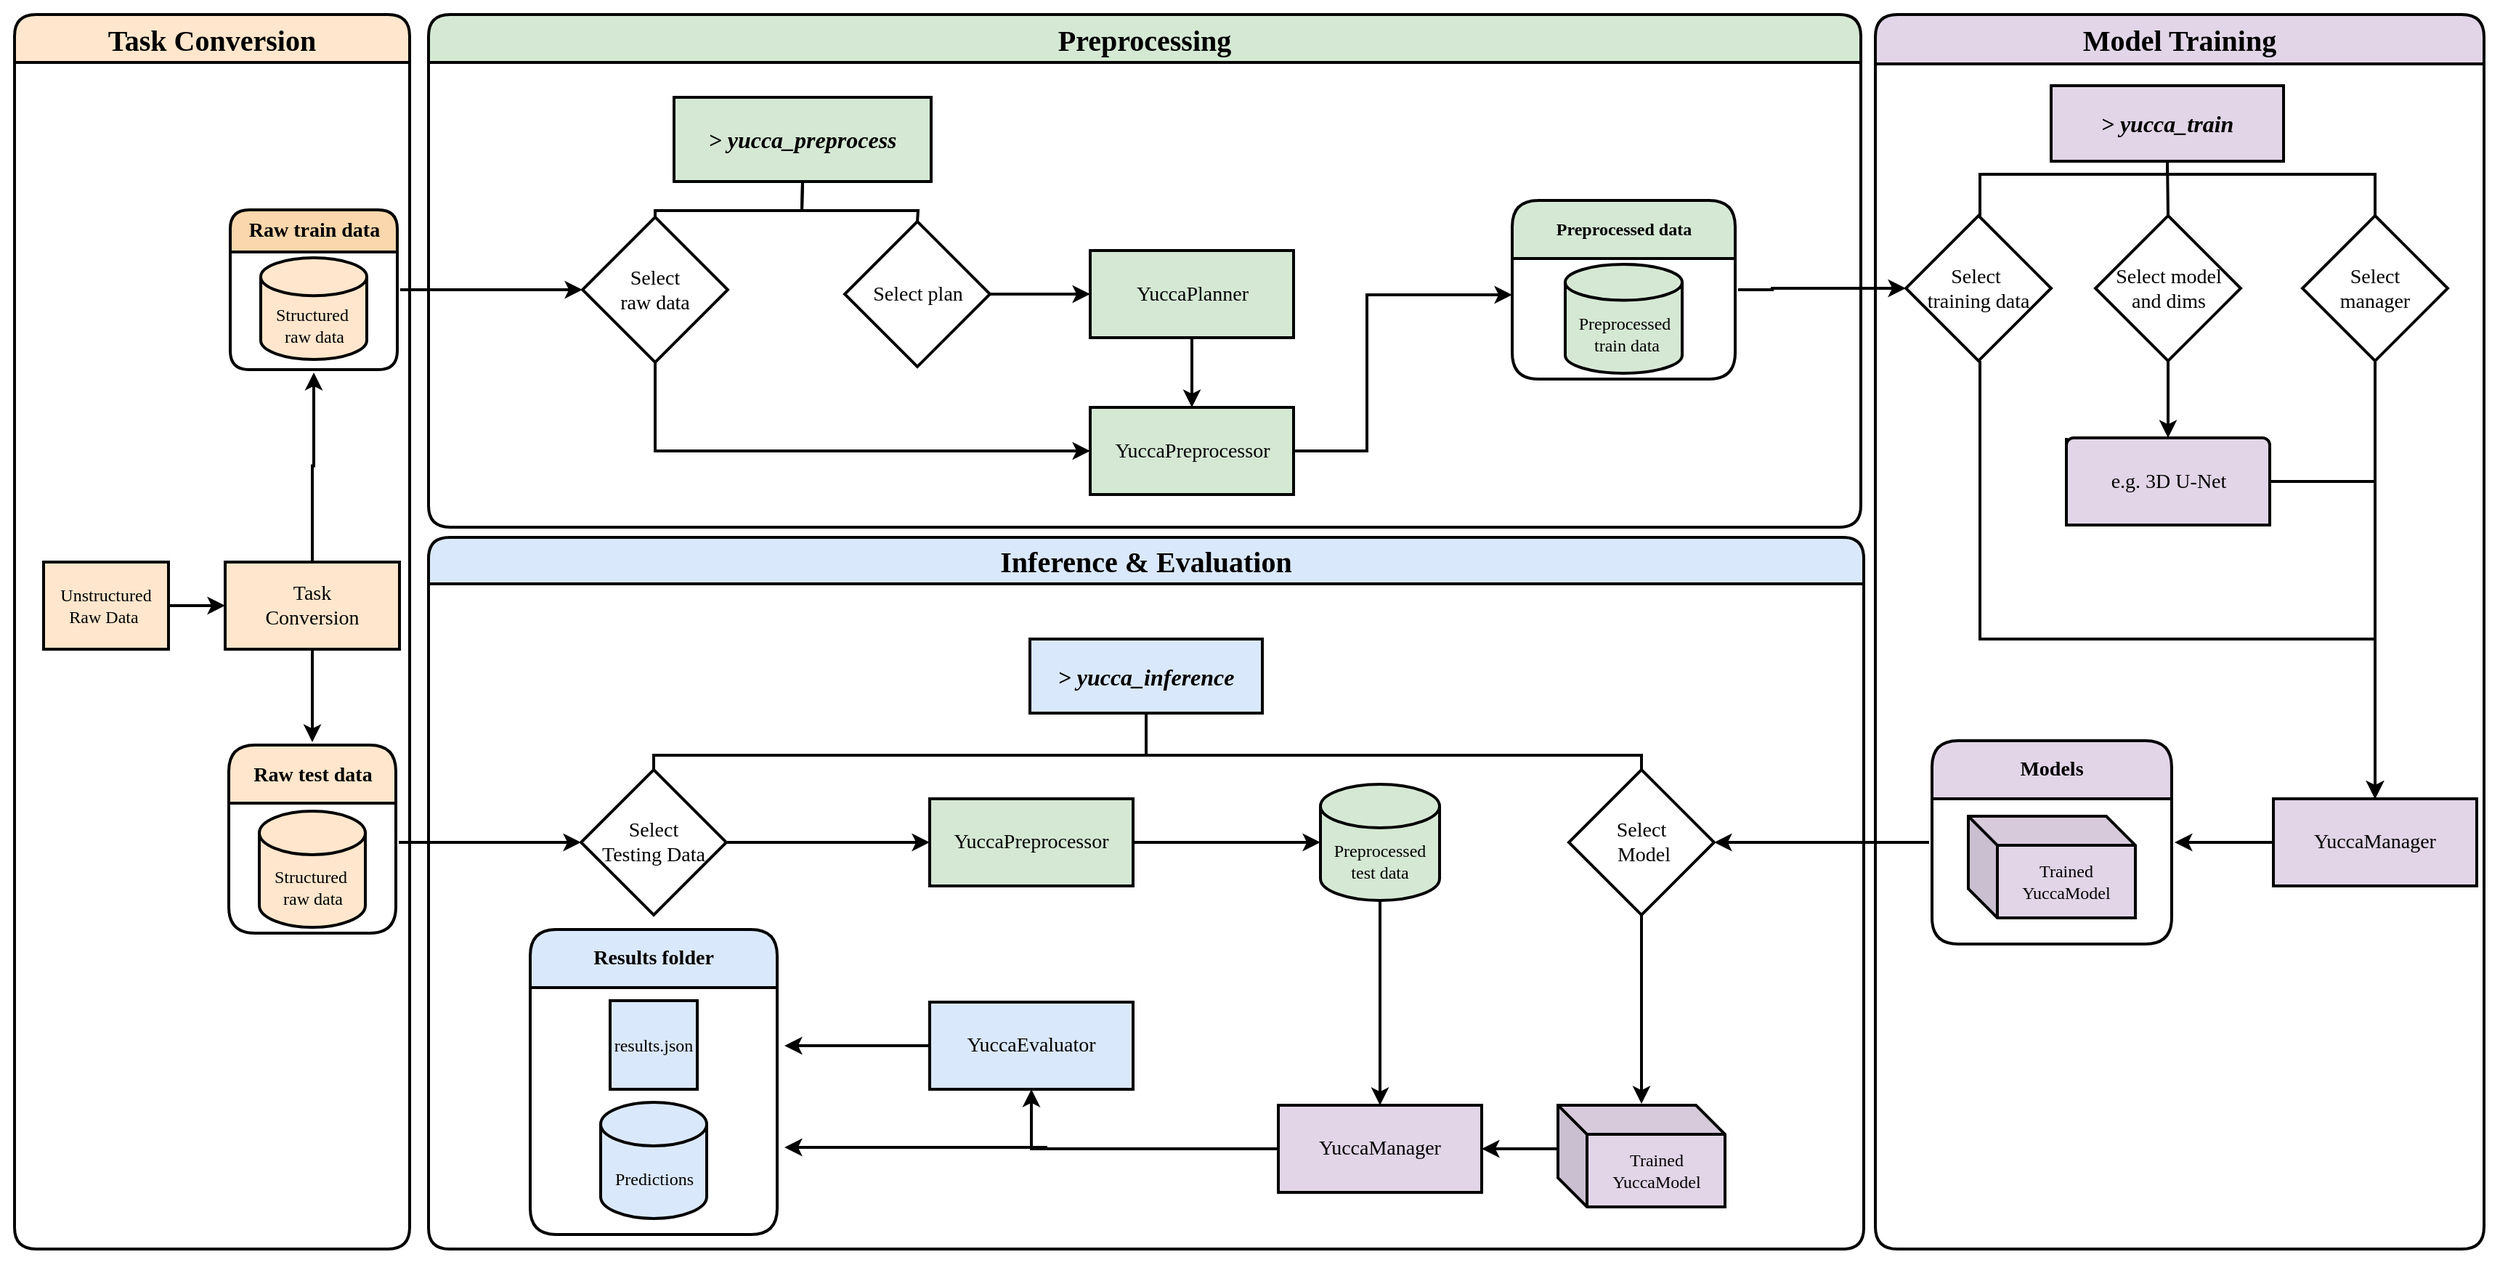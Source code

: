 <mxfile version="24.6.4" type="device">
  <diagram id="C5RBs43oDa-KdzZeNtuy" name="Page-1">
    <mxGraphModel dx="7340" dy="777" grid="1" gridSize="10" guides="1" tooltips="1" connect="1" arrows="1" fold="1" page="1" pageScale="1" pageWidth="1169" pageHeight="827" background="#FFFFFF" math="0" shadow="0">
      <root>
        <mxCell id="WIyWlLk6GJQsqaUBKTNV-0" />
        <mxCell id="WIyWlLk6GJQsqaUBKTNV-1" parent="WIyWlLk6GJQsqaUBKTNV-0" />
        <mxCell id="JBLoFVmNclSvS-BmnXLf-39" value="" style="rounded=0;whiteSpace=wrap;html=1;strokeColor=none;backgroundOutline=0;fillColor=default;" vertex="1" parent="WIyWlLk6GJQsqaUBKTNV-1">
          <mxGeometry x="-4670" y="840" width="1720" height="870" as="geometry" />
        </mxCell>
        <mxCell id="nukTErjkGAY1zJH9waXO-122" value="&lt;font style=&quot;font-size: 20px;&quot; face=&quot;Times New Roman&quot;&gt;Preprocessing&lt;/font&gt;" style="swimlane;whiteSpace=wrap;html=1;startSize=33;fillColor=#d5e8d4;strokeColor=#000000;swimlaneFillColor=none;fillStyle=auto;perimeterSpacing=2;labelBackgroundColor=none;rounded=1;strokeWidth=2;" parent="WIyWlLk6GJQsqaUBKTNV-1" vertex="1">
          <mxGeometry x="-4375" y="850" width="986" height="353" as="geometry" />
        </mxCell>
        <mxCell id="nukTErjkGAY1zJH9waXO-96" value="&lt;i&gt;&lt;font size=&quot;1&quot;&gt;&lt;span style=&quot;font-size: 16px;&quot;&gt;&amp;gt; yucca_preprocess&lt;/span&gt;&lt;/font&gt;&lt;/i&gt;" style="rounded=0;whiteSpace=wrap;html=1;fontSize=12;glass=0;strokeWidth=2;shadow=0;fillColor=#d5e8d4;strokeColor=#000000;fontStyle=1;fontFamily=Times New Roman;" parent="nukTErjkGAY1zJH9waXO-122" vertex="1">
          <mxGeometry x="169" y="57" width="177" height="58" as="geometry" />
        </mxCell>
        <mxCell id="nukTErjkGAY1zJH9waXO-114" value="" style="endArrow=none;html=1;rounded=0;exitX=0.5;exitY=0;exitDx=0;exitDy=0;exitPerimeter=0;entryX=0.5;entryY=1;entryDx=0;entryDy=0;strokeWidth=2;" parent="nukTErjkGAY1zJH9waXO-122" target="nukTErjkGAY1zJH9waXO-96" edge="1">
          <mxGeometry width="50" height="50" relative="1" as="geometry">
            <mxPoint x="177" y="175" as="sourcePoint" />
            <mxPoint x="247" y="135" as="targetPoint" />
            <Array as="points">
              <mxPoint x="156" y="153" />
              <mxPoint x="156" y="135" />
              <mxPoint x="257" y="135" />
            </Array>
          </mxGeometry>
        </mxCell>
        <mxCell id="nukTErjkGAY1zJH9waXO-115" value="" style="endArrow=none;html=1;rounded=0;exitX=0.5;exitY=1;exitDx=0;exitDy=0;entryX=0.5;entryY=0;entryDx=0;entryDy=0;entryPerimeter=0;strokeWidth=2;" parent="nukTErjkGAY1zJH9waXO-122" source="nukTErjkGAY1zJH9waXO-96" target="nukTErjkGAY1zJH9waXO-110" edge="1">
          <mxGeometry width="50" height="50" relative="1" as="geometry">
            <mxPoint x="237" y="175" as="sourcePoint" />
            <mxPoint x="317" y="135" as="targetPoint" />
            <Array as="points">
              <mxPoint x="257" y="135" />
              <mxPoint x="337" y="135" />
            </Array>
          </mxGeometry>
        </mxCell>
        <mxCell id="nukTErjkGAY1zJH9waXO-109" value="&lt;font style=&quot;font-size: 14px;&quot; face=&quot;Times New Roman&quot;&gt;Select &lt;br style=&quot;font-size: 14px;&quot;&gt;raw data&lt;/font&gt;" style="strokeWidth=2;html=1;shape=mxgraph.flowchart.decision;whiteSpace=wrap;" parent="nukTErjkGAY1zJH9waXO-122" vertex="1">
          <mxGeometry x="106" y="139.5" width="100" height="100" as="geometry" />
        </mxCell>
        <mxCell id="nukTErjkGAY1zJH9waXO-110" value="&lt;font style=&quot;font-size: 14px;&quot; face=&quot;Times New Roman&quot;&gt;Select plan&lt;/font&gt;" style="strokeWidth=2;html=1;shape=mxgraph.flowchart.decision;whiteSpace=wrap;" parent="nukTErjkGAY1zJH9waXO-122" vertex="1">
          <mxGeometry x="286.5" y="142.5" width="100" height="100" as="geometry" />
        </mxCell>
        <mxCell id="JBLoFVmNclSvS-BmnXLf-38" style="edgeStyle=orthogonalEdgeStyle;rounded=0;orthogonalLoop=1;jettySize=auto;html=1;strokeWidth=2;" edge="1" parent="nukTErjkGAY1zJH9waXO-122">
          <mxGeometry relative="1" as="geometry">
            <mxPoint x="746" y="193" as="targetPoint" />
            <mxPoint x="585.5" y="300.487" as="sourcePoint" />
            <Array as="points">
              <mxPoint x="646" y="300" />
              <mxPoint x="646" y="193" />
            </Array>
          </mxGeometry>
        </mxCell>
        <mxCell id="nukTErjkGAY1zJH9waXO-62" value="&lt;font style=&quot;font-size: 14px;&quot; face=&quot;Times New Roman&quot;&gt;YuccaPreprocessor&lt;/font&gt;" style="shape=process;whiteSpace=wrap;html=1;backgroundOutline=1;fillColor=#d5e8d4;strokeColor=#000000;rounded=0;strokeWidth=2;size=0;" parent="nukTErjkGAY1zJH9waXO-122" vertex="1">
          <mxGeometry x="455.5" y="270.5" width="140" height="60" as="geometry" />
        </mxCell>
        <mxCell id="nukTErjkGAY1zJH9waXO-118" style="edgeStyle=orthogonalEdgeStyle;rounded=0;orthogonalLoop=1;jettySize=auto;html=1;entryX=0;entryY=0.5;entryDx=0;entryDy=0;exitX=0.5;exitY=1;exitDx=0;exitDy=0;exitPerimeter=0;strokeWidth=2;strokeColor=#000000;fillColor=#e1d5e7;" parent="nukTErjkGAY1zJH9waXO-122" target="nukTErjkGAY1zJH9waXO-62" edge="1" source="nukTErjkGAY1zJH9waXO-109">
          <mxGeometry relative="1" as="geometry">
            <mxPoint x="172.5" y="289.5" as="targetPoint" />
            <mxPoint x="177.5" y="239.5" as="sourcePoint" />
            <Array as="points">
              <mxPoint x="156" y="301" />
            </Array>
          </mxGeometry>
        </mxCell>
        <mxCell id="nukTErjkGAY1zJH9waXO-190" value="&lt;font style=&quot;&quot;&gt;&lt;font face=&quot;Times New Roman&quot; style=&quot;font-size: 12px;&quot;&gt;Preprocessed data&lt;/font&gt;&lt;br&gt;&lt;/font&gt;" style="swimlane;whiteSpace=wrap;html=1;startSize=40;fillColor=#d5e8d4;strokeColor=#000000;swimlaneFillColor=none;fillStyle=auto;perimeterSpacing=2;labelBackgroundColor=none;rounded=1;strokeWidth=2;" parent="nukTErjkGAY1zJH9waXO-122" vertex="1">
          <mxGeometry x="746" y="128" width="153.5" height="123" as="geometry" />
        </mxCell>
        <mxCell id="bfl17qqkJTPznGkQq-xS-4" value="&lt;font face=&quot;Times New Roman&quot;&gt;Preprocessed&lt;/font&gt;&lt;div&gt;&lt;font face=&quot;Times New Roman&quot;&gt;&amp;nbsp;train data&lt;/font&gt;&lt;/div&gt;" style="shape=cylinder3;whiteSpace=wrap;html=1;boundedLbl=1;backgroundOutline=1;size=12.366;fillColor=#d5e8d4;strokeColor=#000000;strokeWidth=2;" parent="nukTErjkGAY1zJH9waXO-190" vertex="1">
          <mxGeometry x="36.5" y="44" width="80.5" height="75" as="geometry" />
        </mxCell>
        <mxCell id="ooxsaIrrYWnCxej1FQAS-0" value="&lt;font style=&quot;font-size: 14px;&quot; face=&quot;Times New Roman&quot;&gt;YuccaPlanner&lt;/font&gt;" style="shape=process;whiteSpace=wrap;html=1;backgroundOutline=1;fillColor=#d5e8d4;strokeColor=#000000;rounded=0;strokeWidth=2;size=0;" parent="nukTErjkGAY1zJH9waXO-122" vertex="1">
          <mxGeometry x="455.5" y="162.5" width="140" height="60" as="geometry" />
        </mxCell>
        <mxCell id="nukTErjkGAY1zJH9waXO-119" style="edgeStyle=orthogonalEdgeStyle;rounded=0;orthogonalLoop=1;jettySize=auto;html=1;entryX=0;entryY=0.5;entryDx=0;entryDy=0;strokeWidth=2;" parent="nukTErjkGAY1zJH9waXO-122" source="nukTErjkGAY1zJH9waXO-110" target="ooxsaIrrYWnCxej1FQAS-0" edge="1">
          <mxGeometry relative="1" as="geometry">
            <mxPoint x="786.5" y="169.5" as="targetPoint" />
          </mxGeometry>
        </mxCell>
        <mxCell id="f_NBtkzVOPzIgA4eHlXI-13" style="edgeStyle=orthogonalEdgeStyle;rounded=0;orthogonalLoop=1;jettySize=auto;html=1;strokeWidth=2;exitX=0.5;exitY=1;exitDx=0;exitDy=0;" parent="nukTErjkGAY1zJH9waXO-122" source="ooxsaIrrYWnCxej1FQAS-0" target="nukTErjkGAY1zJH9waXO-62" edge="1">
          <mxGeometry relative="1" as="geometry">
            <mxPoint x="843.5" y="206.5" as="sourcePoint" />
            <Array as="points" />
          </mxGeometry>
        </mxCell>
        <mxCell id="nukTErjkGAY1zJH9waXO-196" value="&lt;font style=&quot;&quot;&gt;&lt;font style=&quot;font-size: 14px;&quot; face=&quot;Times New Roman&quot;&gt;Raw train data&lt;/font&gt;&lt;br&gt;&lt;/font&gt;" style="swimlane;whiteSpace=wrap;html=1;startSize=29;fillColor=#fad7ac;strokeColor=#000000;swimlaneFillColor=none;fillStyle=auto;perimeterSpacing=2;labelBackgroundColor=none;rounded=1;strokeWidth=2;" parent="nukTErjkGAY1zJH9waXO-122" vertex="1">
          <mxGeometry x="-136.5" y="134.5" width="115" height="110" as="geometry">
            <mxRectangle x="-136.5" y="134.5" width="120" height="30" as="alternateBounds" />
          </mxGeometry>
        </mxCell>
        <mxCell id="bfl17qqkJTPznGkQq-xS-6" value="&lt;font face=&quot;Times New Roman&quot;&gt;Structured&amp;nbsp;&lt;/font&gt;&lt;div&gt;&lt;font face=&quot;Times New Roman&quot;&gt;raw data&lt;/font&gt;&lt;/div&gt;" style="shape=cylinder3;whiteSpace=wrap;html=1;boundedLbl=1;backgroundOutline=1;size=13.072;fillColor=#ffe6cc;strokeColor=#000000;strokeWidth=2;" parent="nukTErjkGAY1zJH9waXO-196" vertex="1">
          <mxGeometry x="21" y="33" width="73" height="70" as="geometry" />
        </mxCell>
        <mxCell id="CAi4KGdcWIm0FLYNl2D_-39" style="edgeStyle=orthogonalEdgeStyle;rounded=0;orthogonalLoop=1;jettySize=auto;html=1;exitX=1;exitY=0.5;exitDx=0;exitDy=0;entryX=0;entryY=0.5;entryDx=0;entryDy=0;entryPerimeter=0;strokeWidth=2;" parent="nukTErjkGAY1zJH9waXO-122" source="nukTErjkGAY1zJH9waXO-196" target="nukTErjkGAY1zJH9waXO-109" edge="1">
          <mxGeometry relative="1" as="geometry">
            <Array as="points">
              <mxPoint x="6" y="190" />
              <mxPoint x="6" y="190" />
            </Array>
          </mxGeometry>
        </mxCell>
        <mxCell id="nukTErjkGAY1zJH9waXO-123" value="&lt;font&gt;&lt;font style=&quot;font-size: 20px;&quot; face=&quot;Times New Roman&quot;&gt;Task Conversion&lt;/font&gt;&lt;br&gt;&lt;/font&gt;" style="swimlane;whiteSpace=wrap;html=1;startSize=33;fillColor=#ffe6cc;strokeColor=#000000;rounded=1;strokeWidth=2;" parent="WIyWlLk6GJQsqaUBKTNV-1" vertex="1">
          <mxGeometry x="-4660" y="850" width="272" height="850" as="geometry" />
        </mxCell>
        <mxCell id="CAi4KGdcWIm0FLYNl2D_-21" value="&lt;font style=&quot;font-size: 14px;&quot;&gt;&lt;font face=&quot;Times New Roman&quot; style=&quot;font-size: 14px;&quot;&gt;Raw test data &lt;/font&gt;&lt;br&gt;&lt;/font&gt;" style="swimlane;whiteSpace=wrap;html=1;startSize=40;fillColor=#ffe6cc;strokeColor=#000000;swimlaneFillColor=none;fillStyle=auto;perimeterSpacing=2;labelBackgroundColor=none;rounded=1;strokeWidth=2;" parent="nukTErjkGAY1zJH9waXO-123" vertex="1">
          <mxGeometry x="147.5" y="503" width="115" height="129.5" as="geometry" />
        </mxCell>
        <mxCell id="bfl17qqkJTPznGkQq-xS-7" value="&lt;font face=&quot;Times New Roman&quot;&gt;Structured&amp;nbsp;&lt;/font&gt;&lt;div&gt;&lt;font face=&quot;Times New Roman&quot;&gt;raw data&lt;/font&gt;&lt;/div&gt;" style="shape=cylinder3;whiteSpace=wrap;html=1;boundedLbl=1;backgroundOutline=1;size=15;fillColor=#ffe6cc;strokeColor=#000000;strokeWidth=2;" parent="CAi4KGdcWIm0FLYNl2D_-21" vertex="1">
          <mxGeometry x="21" y="45.5" width="73" height="80" as="geometry" />
        </mxCell>
        <mxCell id="nukTErjkGAY1zJH9waXO-175" value="&lt;font face=&quot;Times New Roman&quot;&gt;Unstructured&lt;br&gt;Raw Data&amp;nbsp;&lt;/font&gt;" style="shape=parallelogram;perimeter=parallelogramPerimeter;whiteSpace=wrap;html=1;fixedSize=1;strokeWidth=2;size=-11;fillColor=#ffe6cc;strokeColor=#000000;" parent="nukTErjkGAY1zJH9waXO-123" vertex="1">
          <mxGeometry x="20" y="377" width="86" height="60" as="geometry" />
        </mxCell>
        <mxCell id="JBLoFVmNclSvS-BmnXLf-10" style="edgeStyle=orthogonalEdgeStyle;rounded=0;orthogonalLoop=1;jettySize=auto;html=1;entryX=0.5;entryY=0;entryDx=0;entryDy=0;strokeWidth=2;" edge="1" parent="nukTErjkGAY1zJH9waXO-123" source="WIyWlLk6GJQsqaUBKTNV-3" target="CAi4KGdcWIm0FLYNl2D_-21">
          <mxGeometry relative="1" as="geometry" />
        </mxCell>
        <mxCell id="WIyWlLk6GJQsqaUBKTNV-3" value="&lt;font style=&quot;font-size: 14px;&quot; face=&quot;Times New Roman&quot;&gt;Task &lt;br style=&quot;font-size: 14px;&quot;&gt;Conversion&lt;/font&gt;" style="rounded=0;whiteSpace=wrap;html=1;fontSize=12;glass=0;strokeWidth=2;shadow=0;strokeColor=#000000;fillColor=#ffe6cc;" parent="nukTErjkGAY1zJH9waXO-123" vertex="1">
          <mxGeometry x="145" y="377" width="120" height="60" as="geometry" />
        </mxCell>
        <mxCell id="CAi4KGdcWIm0FLYNl2D_-69" style="edgeStyle=orthogonalEdgeStyle;rounded=0;orthogonalLoop=1;jettySize=auto;html=1;exitX=1;exitY=0.5;exitDx=0;exitDy=0;strokeWidth=2;" parent="nukTErjkGAY1zJH9waXO-123" source="nukTErjkGAY1zJH9waXO-175" target="WIyWlLk6GJQsqaUBKTNV-3" edge="1">
          <mxGeometry relative="1" as="geometry" />
        </mxCell>
        <mxCell id="nukTErjkGAY1zJH9waXO-125" value="&lt;font&gt;&lt;font style=&quot;font-size: 20px;&quot; face=&quot;Times New Roman&quot;&gt;Model Training&lt;/font&gt;&lt;br&gt;&lt;/font&gt;" style="swimlane;whiteSpace=wrap;html=1;startSize=34;fillColor=#e1d5e7;strokeColor=#000000;swimlaneFillColor=none;fillStyle=auto;perimeterSpacing=2;labelBackgroundColor=none;rounded=1;strokeWidth=2;shadow=0;swimlaneLine=1;" parent="WIyWlLk6GJQsqaUBKTNV-1" vertex="1">
          <mxGeometry x="-3379" y="850" width="419" height="850" as="geometry" />
        </mxCell>
        <mxCell id="nukTErjkGAY1zJH9waXO-206" value="&lt;font style=&quot;&quot;&gt;&lt;font style=&quot;font-size: 14px;&quot; face=&quot;Times New Roman&quot;&gt;Models&lt;/font&gt;&lt;br&gt;&lt;/font&gt;" style="swimlane;whiteSpace=wrap;html=1;startSize=40;fillColor=#e1d5e7;strokeColor=#000000;swimlaneFillColor=none;fillStyle=auto;perimeterSpacing=2;labelBackgroundColor=none;rounded=1;direction=east;strokeWidth=2;" parent="nukTErjkGAY1zJH9waXO-125" vertex="1">
          <mxGeometry x="39" y="500" width="164.97" height="140" as="geometry" />
        </mxCell>
        <mxCell id="bfl17qqkJTPznGkQq-xS-9" value="&lt;font face=&quot;Times New Roman&quot;&gt;Trained YuccaModel&lt;/font&gt;" style="shape=cube;whiteSpace=wrap;html=1;boundedLbl=1;backgroundOutline=1;darkOpacity=0.05;darkOpacity2=0.1;fillColor=#e1d5e7;strokeColor=#000000;strokeWidth=2;" parent="nukTErjkGAY1zJH9waXO-206" vertex="1">
          <mxGeometry x="24.99" y="52" width="115" height="70" as="geometry" />
        </mxCell>
        <mxCell id="CAi4KGdcWIm0FLYNl2D_-59" style="edgeStyle=orthogonalEdgeStyle;rounded=0;orthogonalLoop=1;jettySize=auto;html=1;exitX=0;exitY=0.5;exitDx=0;exitDy=0;entryX=1;entryY=0.5;entryDx=0;entryDy=0;strokeWidth=2;" parent="nukTErjkGAY1zJH9waXO-125" source="nukTErjkGAY1zJH9waXO-159" target="nukTErjkGAY1zJH9waXO-206" edge="1">
          <mxGeometry relative="1" as="geometry" />
        </mxCell>
        <mxCell id="nukTErjkGAY1zJH9waXO-159" value="&lt;font style=&quot;font-size: 14px;&quot; face=&quot;Times New Roman&quot;&gt;YuccaManager&lt;/font&gt;" style="shape=process;whiteSpace=wrap;html=1;backgroundOutline=1;fillColor=#e1d5e7;strokeColor=#000000;rounded=0;strokeWidth=2;size=0;" parent="nukTErjkGAY1zJH9waXO-125" vertex="1">
          <mxGeometry x="274" y="540" width="140" height="60" as="geometry" />
        </mxCell>
        <mxCell id="f_NBtkzVOPzIgA4eHlXI-6" value="&lt;font style=&quot;font-size: 14px;&quot; face=&quot;Times New Roman&quot;&gt;e.g. 3D U-Net&lt;/font&gt;" style="strokeWidth=2;html=1;shape=mxgraph.flowchart.document2;whiteSpace=wrap;size=0;fillColor=#e1d5e7;strokeColor=#000000;" parent="nukTErjkGAY1zJH9waXO-125" vertex="1">
          <mxGeometry x="131.5" y="291.5" width="140" height="60" as="geometry" />
        </mxCell>
        <mxCell id="CAi4KGdcWIm0FLYNl2D_-58" style="edgeStyle=orthogonalEdgeStyle;rounded=0;orthogonalLoop=1;jettySize=auto;html=1;exitX=1;exitY=0.5;exitDx=0;exitDy=0;exitPerimeter=0;entryX=0.5;entryY=0;entryDx=0;entryDy=0;strokeWidth=2;" parent="nukTErjkGAY1zJH9waXO-125" source="f_NBtkzVOPzIgA4eHlXI-6" target="nukTErjkGAY1zJH9waXO-159" edge="1">
          <mxGeometry relative="1" as="geometry" />
        </mxCell>
        <mxCell id="JBLoFVmNclSvS-BmnXLf-23" style="edgeStyle=orthogonalEdgeStyle;rounded=0;orthogonalLoop=1;jettySize=auto;html=1;strokeWidth=2;entryX=0.5;entryY=0;entryDx=0;entryDy=0;" edge="1" parent="nukTErjkGAY1zJH9waXO-125" source="nukTErjkGAY1zJH9waXO-143" target="nukTErjkGAY1zJH9waXO-159">
          <mxGeometry relative="1" as="geometry">
            <mxPoint x="344" y="530" as="targetPoint" />
          </mxGeometry>
        </mxCell>
        <mxCell id="nukTErjkGAY1zJH9waXO-143" value="&lt;font style=&quot;font-size: 14px;&quot; face=&quot;Times New Roman&quot;&gt;Select &lt;br style=&quot;font-size: 14px;&quot;&gt;manager&lt;/font&gt;" style="strokeWidth=2;html=1;shape=mxgraph.flowchart.decision;whiteSpace=wrap;" parent="nukTErjkGAY1zJH9waXO-125" vertex="1">
          <mxGeometry x="294" y="138.5" width="100" height="100" as="geometry" />
        </mxCell>
        <mxCell id="nukTErjkGAY1zJH9waXO-142" value="&lt;font style=&quot;font-size: 14px;&quot; face=&quot;Times New Roman&quot;&gt;Select&amp;nbsp;&lt;/font&gt;&lt;div&gt;&lt;font style=&quot;font-size: 14px;&quot; face=&quot;Times New Roman&quot;&gt;training data&lt;/font&gt;&lt;/div&gt;" style="strokeWidth=2;html=1;shape=mxgraph.flowchart.decision;whiteSpace=wrap;" parent="nukTErjkGAY1zJH9waXO-125" vertex="1">
          <mxGeometry x="21" y="138.5" width="100" height="100" as="geometry" />
        </mxCell>
        <mxCell id="JBLoFVmNclSvS-BmnXLf-26" style="edgeStyle=orthogonalEdgeStyle;rounded=0;orthogonalLoop=1;jettySize=auto;html=1;strokeWidth=2;entryX=0.5;entryY=0;entryDx=0;entryDy=0;" edge="1" parent="nukTErjkGAY1zJH9waXO-125" source="nukTErjkGAY1zJH9waXO-142" target="nukTErjkGAY1zJH9waXO-159">
          <mxGeometry relative="1" as="geometry">
            <mxPoint x="344" y="520" as="targetPoint" />
            <Array as="points">
              <mxPoint x="72" y="430" />
              <mxPoint x="344" y="430" />
            </Array>
          </mxGeometry>
        </mxCell>
        <mxCell id="nukTErjkGAY1zJH9waXO-152" value="&lt;font style=&quot;font-size: 14px;&quot; face=&quot;Times New Roman&quot;&gt;Select model &lt;br style=&quot;font-size: 14px;&quot;&gt;and dims&lt;/font&gt;" style="strokeWidth=2;html=1;shape=mxgraph.flowchart.decision;whiteSpace=wrap;" parent="nukTErjkGAY1zJH9waXO-125" vertex="1">
          <mxGeometry x="151.5" y="138.5" width="100" height="100" as="geometry" />
        </mxCell>
        <mxCell id="f_NBtkzVOPzIgA4eHlXI-9" style="edgeStyle=orthogonalEdgeStyle;rounded=0;orthogonalLoop=1;jettySize=auto;html=1;entryX=0.5;entryY=0;entryDx=0;entryDy=0;entryPerimeter=0;strokeWidth=2;" parent="nukTErjkGAY1zJH9waXO-125" source="nukTErjkGAY1zJH9waXO-152" target="f_NBtkzVOPzIgA4eHlXI-6" edge="1">
          <mxGeometry relative="1" as="geometry" />
        </mxCell>
        <mxCell id="nukTErjkGAY1zJH9waXO-217" value="&lt;font&gt;&lt;font style=&quot;font-size: 20px;&quot; face=&quot;Times New Roman&quot;&gt;Inference &amp;amp; Evaluation&lt;/font&gt;&lt;br&gt;&lt;/font&gt;" style="swimlane;whiteSpace=wrap;html=1;startSize=32;fillColor=#dae8fc;strokeColor=#000000;swimlaneFillColor=none;fillStyle=auto;perimeterSpacing=2;labelBackgroundColor=none;rounded=1;strokeWidth=2;labelBorderColor=none;swimlaneLine=1;" parent="WIyWlLk6GJQsqaUBKTNV-1" vertex="1">
          <mxGeometry x="-4375" y="1210" width="988" height="490" as="geometry" />
        </mxCell>
        <mxCell id="nukTErjkGAY1zJH9waXO-224" value="&lt;i&gt;&lt;font&gt;&lt;font size=&quot;1&quot; face=&quot;Times New Roman&quot;&gt;&lt;b style=&quot;font-size: 16px;&quot;&gt;&amp;gt; yucca_inference&lt;/b&gt;&lt;/font&gt;&lt;br&gt;&lt;/font&gt;&lt;/i&gt;" style="rounded=0;whiteSpace=wrap;html=1;fontSize=12;glass=0;strokeWidth=2;shadow=0;strokeColor=#000000;fillColor=#dae8fc;" parent="nukTErjkGAY1zJH9waXO-217" vertex="1">
          <mxGeometry x="414" y="70" width="160" height="51" as="geometry" />
        </mxCell>
        <mxCell id="JBLoFVmNclSvS-BmnXLf-14" style="edgeStyle=orthogonalEdgeStyle;rounded=0;orthogonalLoop=1;jettySize=auto;html=1;entryX=0;entryY=0.5;entryDx=0;entryDy=0;strokeWidth=2;" edge="1" parent="nukTErjkGAY1zJH9waXO-217" source="nukTErjkGAY1zJH9waXO-225" target="CAi4KGdcWIm0FLYNl2D_-2">
          <mxGeometry relative="1" as="geometry" />
        </mxCell>
        <mxCell id="nukTErjkGAY1zJH9waXO-225" value="&lt;font style=&quot;font-size: 14px;&quot; face=&quot;Times New Roman&quot;&gt;Select &lt;br style=&quot;font-size: 14px;&quot;&gt;Testing Data&lt;/font&gt;" style="strokeWidth=2;html=1;shape=mxgraph.flowchart.decision;whiteSpace=wrap;" parent="nukTErjkGAY1zJH9waXO-217" vertex="1">
          <mxGeometry x="105" y="160" width="100" height="100" as="geometry" />
        </mxCell>
        <mxCell id="nukTErjkGAY1zJH9waXO-227" value="&lt;font style=&quot;font-size: 14px;&quot; face=&quot;Times New Roman&quot;&gt;Select&lt;br style=&quot;font-size: 14px;&quot;&gt;&amp;nbsp;Model&lt;/font&gt;" style="strokeWidth=2;html=1;shape=mxgraph.flowchart.decision;whiteSpace=wrap;" parent="nukTErjkGAY1zJH9waXO-217" vertex="1">
          <mxGeometry x="785" y="160" width="100" height="100" as="geometry" />
        </mxCell>
        <mxCell id="CAi4KGdcWIm0FLYNl2D_-36" style="edgeStyle=orthogonalEdgeStyle;rounded=0;orthogonalLoop=1;jettySize=auto;html=1;exitX=0;exitY=0;exitDx=0;exitDy=25;exitPerimeter=0;strokeWidth=2;" parent="nukTErjkGAY1zJH9waXO-217" source="nukTErjkGAY1zJH9waXO-266" target="CAi4KGdcWIm0FLYNl2D_-13" edge="1">
          <mxGeometry relative="1" as="geometry">
            <Array as="points">
              <mxPoint x="778" y="421" />
            </Array>
          </mxGeometry>
        </mxCell>
        <mxCell id="nukTErjkGAY1zJH9waXO-266" value="&lt;font face=&quot;Times New Roman&quot;&gt;Trained YuccaModel&lt;/font&gt;" style="shape=cube;whiteSpace=wrap;html=1;boundedLbl=1;backgroundOutline=1;darkOpacity=0.05;darkOpacity2=0.1;fillColor=#e1d5e7;strokeColor=#000000;strokeWidth=2;" parent="nukTErjkGAY1zJH9waXO-217" vertex="1">
          <mxGeometry x="777.5" y="391" width="115" height="70" as="geometry" />
        </mxCell>
        <mxCell id="CAi4KGdcWIm0FLYNl2D_-2" value="&lt;font style=&quot;font-size: 14px;&quot; face=&quot;Times New Roman&quot;&gt;YuccaPreprocessor&lt;/font&gt;" style="shape=process;whiteSpace=wrap;html=1;backgroundOutline=1;fillColor=#d5e8d4;strokeColor=#000000;rounded=0;strokeWidth=2;size=0;" parent="nukTErjkGAY1zJH9waXO-217" vertex="1">
          <mxGeometry x="345" y="180" width="140" height="60" as="geometry" />
        </mxCell>
        <mxCell id="JBLoFVmNclSvS-BmnXLf-12" style="edgeStyle=orthogonalEdgeStyle;rounded=0;orthogonalLoop=1;jettySize=auto;html=1;entryX=0.5;entryY=0;entryDx=0;entryDy=0;exitX=0.5;exitY=1;exitDx=0;exitDy=0;exitPerimeter=0;strokeWidth=2;" edge="1" parent="nukTErjkGAY1zJH9waXO-217" source="bfl17qqkJTPznGkQq-xS-5" target="CAi4KGdcWIm0FLYNl2D_-13">
          <mxGeometry relative="1" as="geometry">
            <mxPoint x="655.0" y="260" as="sourcePoint" />
          </mxGeometry>
        </mxCell>
        <mxCell id="CAi4KGdcWIm0FLYNl2D_-18" style="edgeStyle=orthogonalEdgeStyle;rounded=0;orthogonalLoop=1;jettySize=auto;html=1;exitX=0;exitY=0.5;exitDx=0;exitDy=0;strokeWidth=2;" parent="nukTErjkGAY1zJH9waXO-217" source="CAi4KGdcWIm0FLYNl2D_-13" edge="1">
          <mxGeometry relative="1" as="geometry">
            <mxPoint x="245" y="420" as="targetPoint" />
            <Array as="points">
              <mxPoint x="425" y="420" />
            </Array>
          </mxGeometry>
        </mxCell>
        <mxCell id="JBLoFVmNclSvS-BmnXLf-27" style="edgeStyle=orthogonalEdgeStyle;rounded=0;orthogonalLoop=1;jettySize=auto;html=1;entryX=0.5;entryY=1;entryDx=0;entryDy=0;strokeWidth=2;" edge="1" parent="nukTErjkGAY1zJH9waXO-217" source="CAi4KGdcWIm0FLYNl2D_-13" target="nukTErjkGAY1zJH9waXO-256">
          <mxGeometry relative="1" as="geometry" />
        </mxCell>
        <mxCell id="CAi4KGdcWIm0FLYNl2D_-13" value="&lt;font style=&quot;font-size: 14px;&quot; face=&quot;Times New Roman&quot;&gt;YuccaManager&lt;/font&gt;" style="shape=process;whiteSpace=wrap;html=1;backgroundOutline=1;fillColor=#e1d5e7;strokeColor=#000000;rounded=0;strokeWidth=2;size=0;" parent="nukTErjkGAY1zJH9waXO-217" vertex="1">
          <mxGeometry x="585" y="391" width="140" height="60" as="geometry" />
        </mxCell>
        <mxCell id="CAi4KGdcWIm0FLYNl2D_-40" style="edgeStyle=orthogonalEdgeStyle;rounded=0;orthogonalLoop=1;jettySize=auto;html=1;exitX=0.5;exitY=1;exitDx=0;exitDy=0;entryX=0.5;entryY=0;entryDx=0;entryDy=0;entryPerimeter=0;strokeWidth=2;endArrow=none;endFill=0;" parent="nukTErjkGAY1zJH9waXO-217" source="nukTErjkGAY1zJH9waXO-224" target="nukTErjkGAY1zJH9waXO-225" edge="1">
          <mxGeometry relative="1" as="geometry">
            <Array as="points">
              <mxPoint x="494" y="150" />
              <mxPoint x="155" y="150" />
            </Array>
          </mxGeometry>
        </mxCell>
        <mxCell id="CAi4KGdcWIm0FLYNl2D_-41" style="edgeStyle=orthogonalEdgeStyle;rounded=0;orthogonalLoop=1;jettySize=auto;html=1;exitX=0.5;exitY=1;exitDx=0;exitDy=0;entryX=0.5;entryY=0;entryDx=0;entryDy=0;entryPerimeter=0;strokeWidth=2;endArrow=none;endFill=0;" parent="nukTErjkGAY1zJH9waXO-217" source="nukTErjkGAY1zJH9waXO-224" target="nukTErjkGAY1zJH9waXO-227" edge="1">
          <mxGeometry relative="1" as="geometry">
            <Array as="points">
              <mxPoint x="494" y="150" />
              <mxPoint x="835" y="150" />
            </Array>
          </mxGeometry>
        </mxCell>
        <mxCell id="bfl17qqkJTPznGkQq-xS-5" value="&lt;font face=&quot;Times New Roman&quot;&gt;Preprocessed test data&lt;/font&gt;" style="shape=cylinder3;whiteSpace=wrap;html=1;boundedLbl=1;backgroundOutline=1;size=15;fillColor=#d5e8d4;strokeColor=#000000;strokeWidth=2;" parent="nukTErjkGAY1zJH9waXO-217" vertex="1">
          <mxGeometry x="614" y="170" width="82" height="80" as="geometry" />
        </mxCell>
        <mxCell id="JBLoFVmNclSvS-BmnXLf-13" style="edgeStyle=orthogonalEdgeStyle;rounded=0;orthogonalLoop=1;jettySize=auto;html=1;entryX=0.5;entryY=-0.014;entryDx=0;entryDy=0;entryPerimeter=0;strokeWidth=2;" edge="1" parent="nukTErjkGAY1zJH9waXO-217" source="nukTErjkGAY1zJH9waXO-227" target="nukTErjkGAY1zJH9waXO-266">
          <mxGeometry relative="1" as="geometry" />
        </mxCell>
        <mxCell id="JBLoFVmNclSvS-BmnXLf-20" style="edgeStyle=orthogonalEdgeStyle;rounded=0;orthogonalLoop=1;jettySize=auto;html=1;strokeWidth=2;" edge="1" parent="nukTErjkGAY1zJH9waXO-217" source="nukTErjkGAY1zJH9waXO-256">
          <mxGeometry relative="1" as="geometry">
            <mxPoint x="245" y="350" as="targetPoint" />
          </mxGeometry>
        </mxCell>
        <mxCell id="nukTErjkGAY1zJH9waXO-256" value="&lt;font style=&quot;font-size: 14px;&quot; face=&quot;Times New Roman&quot;&gt;YuccaEvaluator&lt;/font&gt;" style="shape=process;whiteSpace=wrap;html=1;backgroundOutline=1;fillColor=#dae8fc;strokeColor=#000000;rounded=0;strokeWidth=2;size=0;" parent="nukTErjkGAY1zJH9waXO-217" vertex="1">
          <mxGeometry x="345" y="320" width="140" height="60" as="geometry" />
        </mxCell>
        <mxCell id="JBLoFVmNclSvS-BmnXLf-15" style="edgeStyle=orthogonalEdgeStyle;rounded=0;orthogonalLoop=1;jettySize=auto;html=1;entryX=0;entryY=0.5;entryDx=0;entryDy=0;entryPerimeter=0;strokeWidth=2;" edge="1" parent="nukTErjkGAY1zJH9waXO-217" source="CAi4KGdcWIm0FLYNl2D_-2" target="bfl17qqkJTPznGkQq-xS-5">
          <mxGeometry relative="1" as="geometry" />
        </mxCell>
        <mxCell id="nukTErjkGAY1zJH9waXO-223" value="&lt;font style=&quot;&quot;&gt;&lt;font style=&quot;font-size: 14px;&quot; face=&quot;Times New Roman&quot;&gt;Results folder&lt;/font&gt;&lt;br&gt;&lt;/font&gt;" style="swimlane;whiteSpace=wrap;html=1;startSize=40;fillColor=#dae8fc;strokeColor=#000000;swimlaneFillColor=none;fillStyle=auto;perimeterSpacing=2;labelBackgroundColor=none;rounded=1;strokeWidth=2;" parent="nukTErjkGAY1zJH9waXO-217" vertex="1">
          <mxGeometry x="70" y="270" width="170" height="210" as="geometry" />
        </mxCell>
        <mxCell id="nukTErjkGAY1zJH9waXO-311" value="&lt;font face=&quot;Times New Roman&quot;&gt;results.json&lt;/font&gt;" style="shape=card;whiteSpace=wrap;html=1;fillColor=#dae8fc;strokeColor=#000000;strokeWidth=2;size=0;" parent="nukTErjkGAY1zJH9waXO-223" vertex="1">
          <mxGeometry x="55" y="49" width="60" height="61" as="geometry" />
        </mxCell>
        <mxCell id="bfl17qqkJTPznGkQq-xS-8" value="&lt;font face=&quot;Times New Roman&quot;&gt;Predictions&lt;/font&gt;" style="shape=cylinder3;whiteSpace=wrap;html=1;boundedLbl=1;backgroundOutline=1;size=15;fillColor=#dae8fc;strokeColor=#000000;strokeWidth=2;" parent="nukTErjkGAY1zJH9waXO-223" vertex="1">
          <mxGeometry x="48.5" y="119" width="73" height="80" as="geometry" />
        </mxCell>
        <mxCell id="nukTErjkGAY1zJH9waXO-141" value="&lt;i&gt;&lt;font&gt;&lt;font size=&quot;1&quot; face=&quot;Times New Roman&quot;&gt;&lt;b style=&quot;font-size: 16px;&quot;&gt;&amp;gt; yucca_train&lt;/b&gt;&lt;/font&gt;&lt;br&gt;&lt;/font&gt;&lt;/i&gt;" style="rounded=0;whiteSpace=wrap;html=1;fontSize=12;glass=0;strokeWidth=2;shadow=0;strokeColor=#000000;fillColor=#e1d5e7;" parent="WIyWlLk6GJQsqaUBKTNV-1" vertex="1">
          <mxGeometry x="-3258" y="899" width="160" height="52" as="geometry" />
        </mxCell>
        <mxCell id="CAi4KGdcWIm0FLYNl2D_-51" style="edgeStyle=orthogonalEdgeStyle;rounded=0;orthogonalLoop=1;jettySize=auto;html=1;exitX=0.5;exitY=1;exitDx=0;exitDy=0;entryX=0.5;entryY=0;entryDx=0;entryDy=0;entryPerimeter=0;strokeWidth=2;endArrow=none;endFill=0;" parent="WIyWlLk6GJQsqaUBKTNV-1" source="nukTErjkGAY1zJH9waXO-141" target="nukTErjkGAY1zJH9waXO-152" edge="1">
          <mxGeometry relative="1" as="geometry" />
        </mxCell>
        <mxCell id="CAi4KGdcWIm0FLYNl2D_-74" style="edgeStyle=orthogonalEdgeStyle;rounded=0;orthogonalLoop=1;jettySize=auto;html=1;entryX=0.967;entryY=0.6;entryDx=0;entryDy=0;entryPerimeter=0;strokeWidth=2;" parent="WIyWlLk6GJQsqaUBKTNV-1" edge="1">
          <mxGeometry relative="1" as="geometry">
            <mxPoint x="-4658" y="1299" as="sourcePoint" />
            <mxPoint x="-4658" y="1299" as="targetPoint" />
          </mxGeometry>
        </mxCell>
        <mxCell id="JBLoFVmNclSvS-BmnXLf-9" style="edgeStyle=orthogonalEdgeStyle;rounded=0;orthogonalLoop=1;jettySize=auto;html=1;entryX=0.5;entryY=1;entryDx=0;entryDy=0;strokeWidth=2;" edge="1" parent="WIyWlLk6GJQsqaUBKTNV-1" source="WIyWlLk6GJQsqaUBKTNV-3" target="nukTErjkGAY1zJH9waXO-196">
          <mxGeometry relative="1" as="geometry" />
        </mxCell>
        <mxCell id="JBLoFVmNclSvS-BmnXLf-11" style="edgeStyle=orthogonalEdgeStyle;rounded=0;orthogonalLoop=1;jettySize=auto;html=1;entryX=0;entryY=0.5;entryDx=0;entryDy=0;entryPerimeter=0;strokeWidth=2;" edge="1" parent="WIyWlLk6GJQsqaUBKTNV-1" source="CAi4KGdcWIm0FLYNl2D_-21" target="nukTErjkGAY1zJH9waXO-225">
          <mxGeometry relative="1" as="geometry">
            <Array as="points">
              <mxPoint x="-4360" y="1420" />
              <mxPoint x="-4360" y="1420" />
            </Array>
          </mxGeometry>
        </mxCell>
        <mxCell id="JBLoFVmNclSvS-BmnXLf-24" style="edgeStyle=orthogonalEdgeStyle;rounded=0;orthogonalLoop=1;jettySize=auto;html=1;entryX=0.5;entryY=0;entryDx=0;entryDy=0;entryPerimeter=0;strokeWidth=2;endArrow=none;endFill=0;" edge="1" parent="WIyWlLk6GJQsqaUBKTNV-1" source="nukTErjkGAY1zJH9waXO-141" target="nukTErjkGAY1zJH9waXO-143">
          <mxGeometry relative="1" as="geometry">
            <Array as="points">
              <mxPoint x="-3178" y="960" />
              <mxPoint x="-3035" y="960" />
            </Array>
          </mxGeometry>
        </mxCell>
        <mxCell id="JBLoFVmNclSvS-BmnXLf-25" style="edgeStyle=orthogonalEdgeStyle;rounded=0;orthogonalLoop=1;jettySize=auto;html=1;entryX=0.5;entryY=0;entryDx=0;entryDy=0;entryPerimeter=0;strokeWidth=2;strokeColor=default;endArrow=none;endFill=0;" edge="1" parent="WIyWlLk6GJQsqaUBKTNV-1" source="nukTErjkGAY1zJH9waXO-141" target="nukTErjkGAY1zJH9waXO-142">
          <mxGeometry relative="1" as="geometry">
            <Array as="points">
              <mxPoint x="-3178" y="960" />
              <mxPoint x="-3307" y="960" />
            </Array>
          </mxGeometry>
        </mxCell>
        <mxCell id="JBLoFVmNclSvS-BmnXLf-31" style="edgeStyle=orthogonalEdgeStyle;rounded=0;orthogonalLoop=1;jettySize=auto;html=1;entryX=1;entryY=0.5;entryDx=0;entryDy=0;entryPerimeter=0;strokeWidth=2;" edge="1" parent="WIyWlLk6GJQsqaUBKTNV-1" source="nukTErjkGAY1zJH9waXO-206" target="nukTErjkGAY1zJH9waXO-227">
          <mxGeometry relative="1" as="geometry" />
        </mxCell>
        <mxCell id="JBLoFVmNclSvS-BmnXLf-33" style="edgeStyle=orthogonalEdgeStyle;rounded=0;orthogonalLoop=1;jettySize=auto;html=1;entryX=0;entryY=0.5;entryDx=0;entryDy=0;entryPerimeter=0;strokeWidth=2;" edge="1" parent="WIyWlLk6GJQsqaUBKTNV-1" source="nukTErjkGAY1zJH9waXO-190" target="nukTErjkGAY1zJH9waXO-142">
          <mxGeometry relative="1" as="geometry">
            <Array as="points">
              <mxPoint x="-3450" y="1039" />
              <mxPoint x="-3450" y="1039" />
            </Array>
          </mxGeometry>
        </mxCell>
      </root>
    </mxGraphModel>
  </diagram>
</mxfile>
